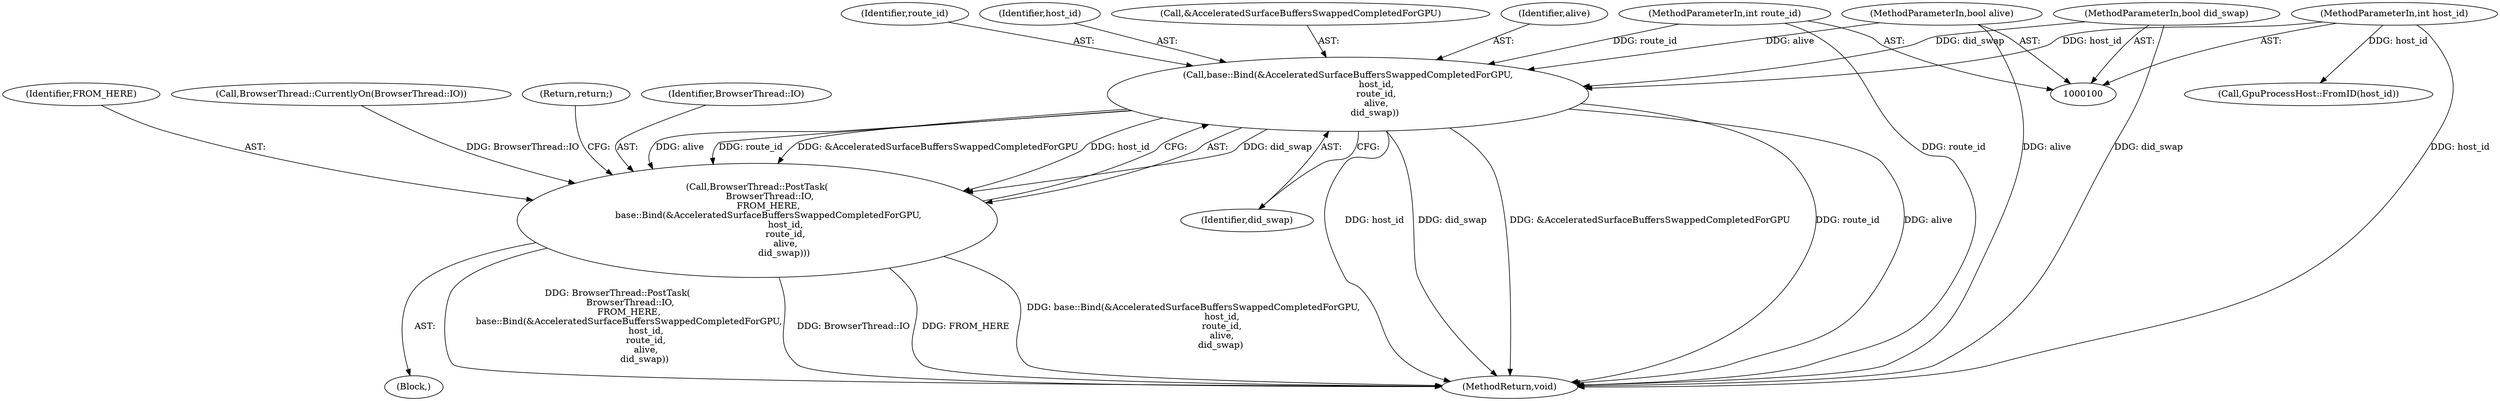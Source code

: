 digraph "1_Chrome_18d67244984a574ba2dd8779faabc0e3e34f4b76_1@del" {
"1000114" [label="(Call,base::Bind(&AcceleratedSurfaceBuffersSwappedCompletedForGPU,\n                    host_id,\n                    route_id,\n                    alive,\n                   did_swap))"];
"1000101" [label="(MethodParameterIn,int host_id)"];
"1000102" [label="(MethodParameterIn,int route_id)"];
"1000103" [label="(MethodParameterIn,bool alive)"];
"1000104" [label="(MethodParameterIn,bool did_swap)"];
"1000111" [label="(Call,BrowserThread::PostTask(\n         BrowserThread::IO,\n        FROM_HERE,\n        base::Bind(&AcceleratedSurfaceBuffersSwappedCompletedForGPU,\n                    host_id,\n                    route_id,\n                    alive,\n                   did_swap)))"];
"1000121" [label="(Return,return;)"];
"1000111" [label="(Call,BrowserThread::PostTask(\n         BrowserThread::IO,\n        FROM_HERE,\n        base::Bind(&AcceleratedSurfaceBuffersSwappedCompletedForGPU,\n                    host_id,\n                    route_id,\n                    alive,\n                   did_swap)))"];
"1000104" [label="(MethodParameterIn,bool did_swap)"];
"1000137" [label="(MethodReturn,void)"];
"1000110" [label="(Block,)"];
"1000101" [label="(MethodParameterIn,int host_id)"];
"1000102" [label="(MethodParameterIn,int route_id)"];
"1000115" [label="(Call,&AcceleratedSurfaceBuffersSwappedCompletedForGPU)"];
"1000112" [label="(Identifier,BrowserThread::IO)"];
"1000113" [label="(Identifier,FROM_HERE)"];
"1000103" [label="(MethodParameterIn,bool alive)"];
"1000114" [label="(Call,base::Bind(&AcceleratedSurfaceBuffersSwappedCompletedForGPU,\n                    host_id,\n                    route_id,\n                    alive,\n                   did_swap))"];
"1000120" [label="(Identifier,did_swap)"];
"1000119" [label="(Identifier,alive)"];
"1000125" [label="(Call,GpuProcessHost::FromID(host_id))"];
"1000118" [label="(Identifier,route_id)"];
"1000108" [label="(Call,BrowserThread::CurrentlyOn(BrowserThread::IO))"];
"1000117" [label="(Identifier,host_id)"];
"1000114" -> "1000111"  [label="AST: "];
"1000114" -> "1000120"  [label="CFG: "];
"1000115" -> "1000114"  [label="AST: "];
"1000117" -> "1000114"  [label="AST: "];
"1000118" -> "1000114"  [label="AST: "];
"1000119" -> "1000114"  [label="AST: "];
"1000120" -> "1000114"  [label="AST: "];
"1000111" -> "1000114"  [label="CFG: "];
"1000114" -> "1000137"  [label="DDG: host_id"];
"1000114" -> "1000137"  [label="DDG: &AcceleratedSurfaceBuffersSwappedCompletedForGPU"];
"1000114" -> "1000137"  [label="DDG: route_id"];
"1000114" -> "1000137"  [label="DDG: alive"];
"1000114" -> "1000137"  [label="DDG: did_swap"];
"1000114" -> "1000111"  [label="DDG: did_swap"];
"1000114" -> "1000111"  [label="DDG: alive"];
"1000114" -> "1000111"  [label="DDG: route_id"];
"1000114" -> "1000111"  [label="DDG: &AcceleratedSurfaceBuffersSwappedCompletedForGPU"];
"1000114" -> "1000111"  [label="DDG: host_id"];
"1000101" -> "1000114"  [label="DDG: host_id"];
"1000102" -> "1000114"  [label="DDG: route_id"];
"1000103" -> "1000114"  [label="DDG: alive"];
"1000104" -> "1000114"  [label="DDG: did_swap"];
"1000101" -> "1000100"  [label="AST: "];
"1000101" -> "1000137"  [label="DDG: host_id"];
"1000101" -> "1000125"  [label="DDG: host_id"];
"1000102" -> "1000100"  [label="AST: "];
"1000102" -> "1000137"  [label="DDG: route_id"];
"1000103" -> "1000100"  [label="AST: "];
"1000103" -> "1000137"  [label="DDG: alive"];
"1000104" -> "1000100"  [label="AST: "];
"1000104" -> "1000137"  [label="DDG: did_swap"];
"1000111" -> "1000110"  [label="AST: "];
"1000112" -> "1000111"  [label="AST: "];
"1000113" -> "1000111"  [label="AST: "];
"1000121" -> "1000111"  [label="CFG: "];
"1000111" -> "1000137"  [label="DDG: base::Bind(&AcceleratedSurfaceBuffersSwappedCompletedForGPU,\n                    host_id,\n                    route_id,\n                    alive,\n                   did_swap)"];
"1000111" -> "1000137"  [label="DDG: BrowserThread::PostTask(\n         BrowserThread::IO,\n        FROM_HERE,\n        base::Bind(&AcceleratedSurfaceBuffersSwappedCompletedForGPU,\n                    host_id,\n                    route_id,\n                    alive,\n                   did_swap))"];
"1000111" -> "1000137"  [label="DDG: BrowserThread::IO"];
"1000111" -> "1000137"  [label="DDG: FROM_HERE"];
"1000108" -> "1000111"  [label="DDG: BrowserThread::IO"];
}
